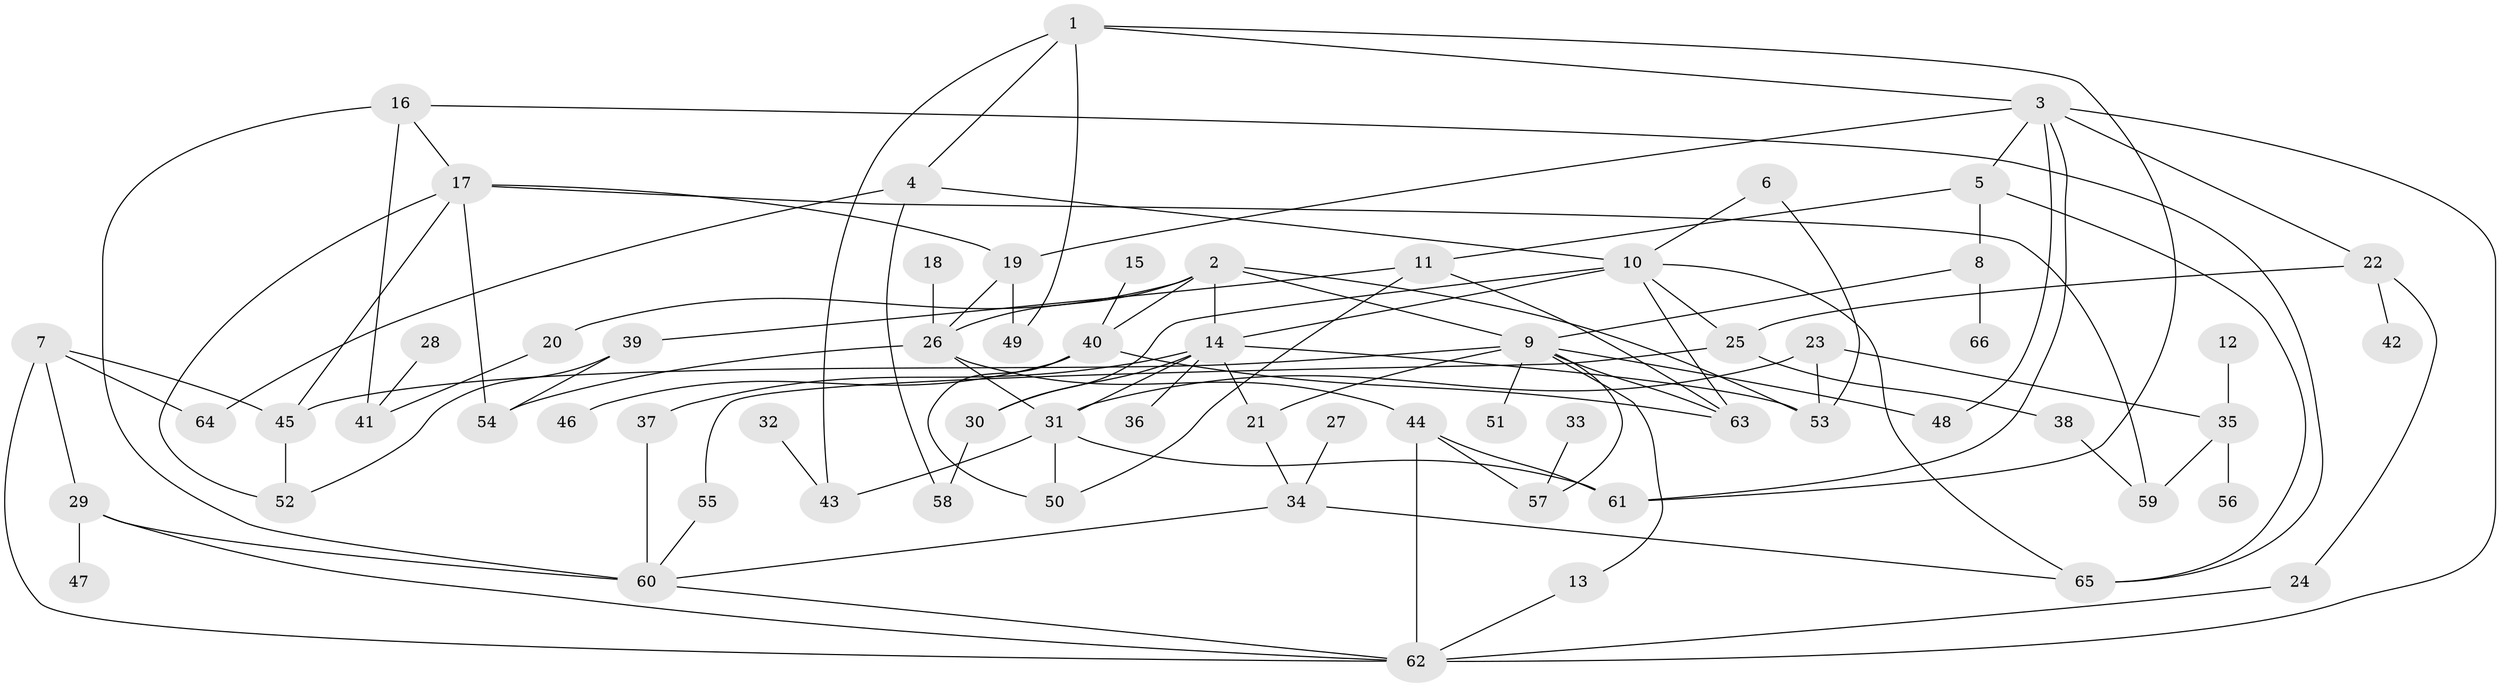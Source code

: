 // original degree distribution, {5: 0.12844036697247707, 10: 0.009174311926605505, 4: 0.13761467889908258, 7: 0.009174311926605505, 6: 0.027522935779816515, 3: 0.1834862385321101, 2: 0.27522935779816515, 1: 0.22935779816513763}
// Generated by graph-tools (version 1.1) at 2025/36/03/04/25 23:36:09]
// undirected, 66 vertices, 109 edges
graph export_dot {
  node [color=gray90,style=filled];
  1;
  2;
  3;
  4;
  5;
  6;
  7;
  8;
  9;
  10;
  11;
  12;
  13;
  14;
  15;
  16;
  17;
  18;
  19;
  20;
  21;
  22;
  23;
  24;
  25;
  26;
  27;
  28;
  29;
  30;
  31;
  32;
  33;
  34;
  35;
  36;
  37;
  38;
  39;
  40;
  41;
  42;
  43;
  44;
  45;
  46;
  47;
  48;
  49;
  50;
  51;
  52;
  53;
  54;
  55;
  56;
  57;
  58;
  59;
  60;
  61;
  62;
  63;
  64;
  65;
  66;
  1 -- 3 [weight=1.0];
  1 -- 4 [weight=1.0];
  1 -- 43 [weight=1.0];
  1 -- 49 [weight=1.0];
  1 -- 61 [weight=1.0];
  2 -- 9 [weight=1.0];
  2 -- 14 [weight=1.0];
  2 -- 20 [weight=1.0];
  2 -- 26 [weight=1.0];
  2 -- 40 [weight=1.0];
  2 -- 53 [weight=1.0];
  3 -- 5 [weight=1.0];
  3 -- 19 [weight=1.0];
  3 -- 22 [weight=1.0];
  3 -- 48 [weight=1.0];
  3 -- 61 [weight=1.0];
  3 -- 62 [weight=1.0];
  4 -- 10 [weight=1.0];
  4 -- 58 [weight=1.0];
  4 -- 64 [weight=1.0];
  5 -- 8 [weight=1.0];
  5 -- 11 [weight=1.0];
  5 -- 65 [weight=1.0];
  6 -- 10 [weight=1.0];
  6 -- 53 [weight=1.0];
  7 -- 29 [weight=1.0];
  7 -- 45 [weight=1.0];
  7 -- 62 [weight=1.0];
  7 -- 64 [weight=1.0];
  8 -- 9 [weight=1.0];
  8 -- 66 [weight=1.0];
  9 -- 13 [weight=1.0];
  9 -- 21 [weight=1.0];
  9 -- 45 [weight=1.0];
  9 -- 48 [weight=1.0];
  9 -- 51 [weight=1.0];
  9 -- 57 [weight=1.0];
  9 -- 63 [weight=1.0];
  10 -- 14 [weight=1.0];
  10 -- 25 [weight=1.0];
  10 -- 30 [weight=1.0];
  10 -- 63 [weight=1.0];
  10 -- 65 [weight=1.0];
  11 -- 39 [weight=1.0];
  11 -- 50 [weight=1.0];
  11 -- 63 [weight=1.0];
  12 -- 35 [weight=1.0];
  13 -- 62 [weight=1.0];
  14 -- 21 [weight=1.0];
  14 -- 30 [weight=1.0];
  14 -- 31 [weight=1.0];
  14 -- 36 [weight=1.0];
  14 -- 37 [weight=2.0];
  14 -- 53 [weight=1.0];
  15 -- 40 [weight=1.0];
  16 -- 17 [weight=1.0];
  16 -- 41 [weight=1.0];
  16 -- 60 [weight=1.0];
  16 -- 65 [weight=1.0];
  17 -- 19 [weight=1.0];
  17 -- 45 [weight=1.0];
  17 -- 52 [weight=1.0];
  17 -- 54 [weight=1.0];
  17 -- 59 [weight=1.0];
  18 -- 26 [weight=1.0];
  19 -- 26 [weight=1.0];
  19 -- 49 [weight=1.0];
  20 -- 41 [weight=1.0];
  21 -- 34 [weight=1.0];
  22 -- 24 [weight=1.0];
  22 -- 25 [weight=1.0];
  22 -- 42 [weight=1.0];
  23 -- 31 [weight=1.0];
  23 -- 35 [weight=2.0];
  23 -- 53 [weight=1.0];
  24 -- 62 [weight=1.0];
  25 -- 38 [weight=1.0];
  25 -- 55 [weight=1.0];
  26 -- 31 [weight=1.0];
  26 -- 44 [weight=1.0];
  26 -- 54 [weight=1.0];
  27 -- 34 [weight=1.0];
  28 -- 41 [weight=1.0];
  29 -- 47 [weight=1.0];
  29 -- 60 [weight=2.0];
  29 -- 62 [weight=1.0];
  30 -- 58 [weight=1.0];
  31 -- 43 [weight=1.0];
  31 -- 50 [weight=1.0];
  31 -- 61 [weight=1.0];
  32 -- 43 [weight=1.0];
  33 -- 57 [weight=1.0];
  34 -- 60 [weight=1.0];
  34 -- 65 [weight=1.0];
  35 -- 56 [weight=1.0];
  35 -- 59 [weight=1.0];
  37 -- 60 [weight=1.0];
  38 -- 59 [weight=1.0];
  39 -- 52 [weight=1.0];
  39 -- 54 [weight=1.0];
  40 -- 46 [weight=1.0];
  40 -- 50 [weight=1.0];
  40 -- 63 [weight=1.0];
  44 -- 57 [weight=1.0];
  44 -- 61 [weight=1.0];
  44 -- 62 [weight=1.0];
  45 -- 52 [weight=1.0];
  55 -- 60 [weight=1.0];
  60 -- 62 [weight=1.0];
}

